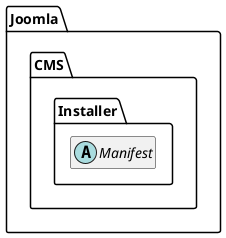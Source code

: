 @startuml
set namespaceSeparator \\
hide members
hide << alias >> circle

abstract class Joomla\\CMS\\Installer\\Manifest
@enduml

